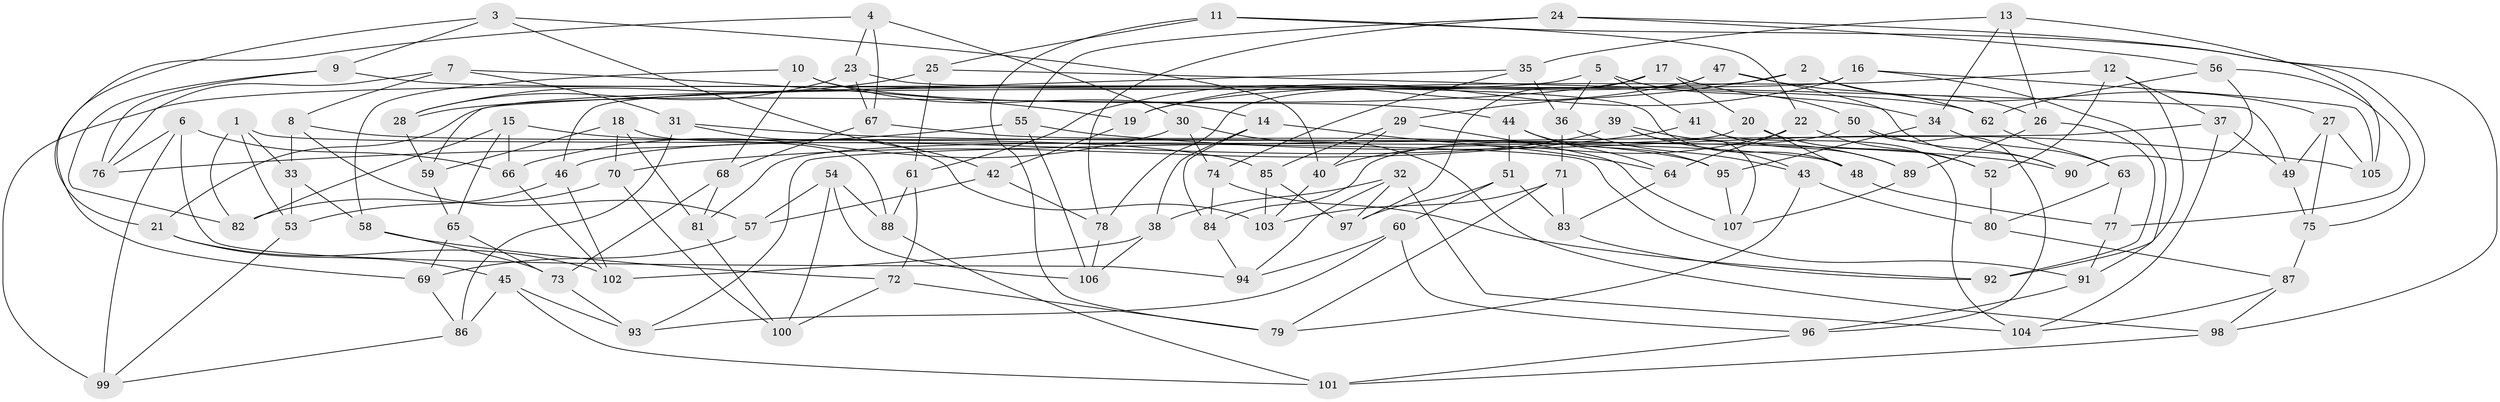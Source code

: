 // Generated by graph-tools (version 1.1) at 2025/11/02/27/25 16:11:42]
// undirected, 107 vertices, 214 edges
graph export_dot {
graph [start="1"]
  node [color=gray90,style=filled];
  1;
  2;
  3;
  4;
  5;
  6;
  7;
  8;
  9;
  10;
  11;
  12;
  13;
  14;
  15;
  16;
  17;
  18;
  19;
  20;
  21;
  22;
  23;
  24;
  25;
  26;
  27;
  28;
  29;
  30;
  31;
  32;
  33;
  34;
  35;
  36;
  37;
  38;
  39;
  40;
  41;
  42;
  43;
  44;
  45;
  46;
  47;
  48;
  49;
  50;
  51;
  52;
  53;
  54;
  55;
  56;
  57;
  58;
  59;
  60;
  61;
  62;
  63;
  64;
  65;
  66;
  67;
  68;
  69;
  70;
  71;
  72;
  73;
  74;
  75;
  76;
  77;
  78;
  79;
  80;
  81;
  82;
  83;
  84;
  85;
  86;
  87;
  88;
  89;
  90;
  91;
  92;
  93;
  94;
  95;
  96;
  97;
  98;
  99;
  100;
  101;
  102;
  103;
  104;
  105;
  106;
  107;
  1 -- 82;
  1 -- 91;
  1 -- 33;
  1 -- 53;
  2 -- 26;
  2 -- 21;
  2 -- 29;
  2 -- 27;
  3 -- 40;
  3 -- 21;
  3 -- 9;
  3 -- 42;
  4 -- 67;
  4 -- 30;
  4 -- 69;
  4 -- 23;
  5 -- 41;
  5 -- 50;
  5 -- 99;
  5 -- 36;
  6 -- 99;
  6 -- 76;
  6 -- 66;
  6 -- 94;
  7 -- 8;
  7 -- 31;
  7 -- 19;
  7 -- 76;
  8 -- 57;
  8 -- 33;
  8 -- 48;
  9 -- 82;
  9 -- 62;
  9 -- 76;
  10 -- 58;
  10 -- 44;
  10 -- 14;
  10 -- 68;
  11 -- 25;
  11 -- 79;
  11 -- 22;
  11 -- 98;
  12 -- 92;
  12 -- 52;
  12 -- 19;
  12 -- 37;
  13 -- 26;
  13 -- 105;
  13 -- 34;
  13 -- 35;
  14 -- 38;
  14 -- 64;
  14 -- 84;
  15 -- 82;
  15 -- 85;
  15 -- 65;
  15 -- 66;
  16 -- 46;
  16 -- 105;
  16 -- 91;
  16 -- 19;
  17 -- 97;
  17 -- 20;
  17 -- 34;
  17 -- 28;
  18 -- 70;
  18 -- 88;
  18 -- 81;
  18 -- 59;
  19 -- 42;
  20 -- 81;
  20 -- 48;
  20 -- 52;
  21 -- 45;
  21 -- 102;
  22 -- 52;
  22 -- 64;
  22 -- 40;
  23 -- 67;
  23 -- 48;
  23 -- 28;
  24 -- 56;
  24 -- 75;
  24 -- 55;
  24 -- 78;
  25 -- 28;
  25 -- 61;
  25 -- 49;
  26 -- 89;
  26 -- 92;
  27 -- 75;
  27 -- 105;
  27 -- 49;
  28 -- 59;
  29 -- 40;
  29 -- 85;
  29 -- 107;
  30 -- 74;
  30 -- 98;
  30 -- 66;
  31 -- 90;
  31 -- 86;
  31 -- 103;
  32 -- 97;
  32 -- 104;
  32 -- 94;
  32 -- 38;
  33 -- 58;
  33 -- 53;
  34 -- 63;
  34 -- 95;
  35 -- 36;
  35 -- 74;
  35 -- 59;
  36 -- 43;
  36 -- 71;
  37 -- 93;
  37 -- 49;
  37 -- 104;
  38 -- 102;
  38 -- 106;
  39 -- 89;
  39 -- 46;
  39 -- 43;
  39 -- 107;
  40 -- 103;
  41 -- 70;
  41 -- 104;
  41 -- 89;
  42 -- 57;
  42 -- 78;
  43 -- 80;
  43 -- 79;
  44 -- 64;
  44 -- 51;
  44 -- 95;
  45 -- 86;
  45 -- 93;
  45 -- 101;
  46 -- 102;
  46 -- 53;
  47 -- 78;
  47 -- 90;
  47 -- 62;
  47 -- 61;
  48 -- 77;
  49 -- 75;
  50 -- 96;
  50 -- 90;
  50 -- 84;
  51 -- 60;
  51 -- 83;
  51 -- 97;
  52 -- 80;
  53 -- 99;
  54 -- 57;
  54 -- 88;
  54 -- 100;
  54 -- 106;
  55 -- 106;
  55 -- 105;
  55 -- 76;
  56 -- 90;
  56 -- 77;
  56 -- 62;
  57 -- 69;
  58 -- 73;
  58 -- 72;
  59 -- 65;
  60 -- 93;
  60 -- 94;
  60 -- 96;
  61 -- 88;
  61 -- 72;
  62 -- 63;
  63 -- 80;
  63 -- 77;
  64 -- 83;
  65 -- 73;
  65 -- 69;
  66 -- 102;
  67 -- 95;
  67 -- 68;
  68 -- 81;
  68 -- 73;
  69 -- 86;
  70 -- 100;
  70 -- 82;
  71 -- 83;
  71 -- 103;
  71 -- 79;
  72 -- 79;
  72 -- 100;
  73 -- 93;
  74 -- 84;
  74 -- 92;
  75 -- 87;
  77 -- 91;
  78 -- 106;
  80 -- 87;
  81 -- 100;
  83 -- 92;
  84 -- 94;
  85 -- 103;
  85 -- 97;
  86 -- 99;
  87 -- 104;
  87 -- 98;
  88 -- 101;
  89 -- 107;
  91 -- 96;
  95 -- 107;
  96 -- 101;
  98 -- 101;
}
